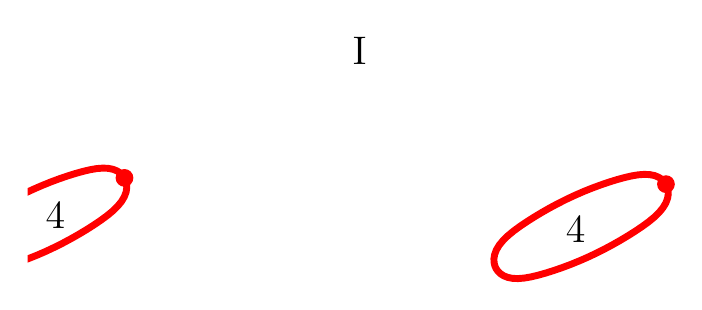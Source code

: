 \begin{tikzpicture}[scale=1]

\begin{axis}[
  xmin = -10,
  xmax = 2,
  ymin = -2.45,
  ymax = 2.45,
  scale only axis,
  axis equal image,
  hide axis,
  title = {\Large{I}}
  ]


\addplot [mark=none,red,line width=2.5] table{
-8.251e+00 8.709e-01
-8.284e+00 9.175e-01
-8.328e+00 9.6e-01
-8.385e+00 9.973e-01
-8.458e+00 1.026e+00
-8.545e+00 1.044e+00
-8.645e+00 1.048e+00
-8.756e+00 1.039e+00
-8.877e+00 1.018e+00
-9.005e+00 9.875e-01
-9.141e+00 9.494e-01
-9.284e+00 9.046e-01
-9.432e+00 8.538e-01
-9.584e+00 7.972e-01
-9.738e+00 7.349e-01
-9.893e+00 6.674e-01
-1.005e+01 5.95e-01
-1.02e+01 5.184e-01
-1.035e+01 4.386e-01
-1.049e+01 3.566e-01
-1.063e+01 2.734e-01
-1.077e+01 1.898e-01
-1.089e+01 1.063e-01
-1.1e+01 2.295e-02
-1.111e+01 -6.09e-02
-1.119e+01 -1.458e-01
-1.126e+01 -2.32e-01
-1.131e+01 -3.18e-01
-1.135e+01 -4.013e-01
-1.136e+01 -4.785e-01
-1.136e+01 -5.471e-01
-1.134e+01 -6.065e-01
-1.132e+01 -6.583e-01
-1.129e+01 -7.048e-01
-1.124e+01 -7.471e-01
-1.118e+01 -7.842e-01
-1.111e+01 -8.132e-01
-1.102e+01 -8.307e-01
-1.092e+01 -8.349e-01
-1.081e+01 -8.26e-01
-1.069e+01 -8.055e-01
-1.056e+01 -7.756e-01
-1.043e+01 -7.38e-01
-1.028e+01 -6.936e-01
-1.014e+01 -6.431e-01
-9.984e+00 -5.868e-01
-9.829e+00 -5.247e-01
-9.674e+00 -4.572e-01
-9.52e+00 -3.849e-01
-9.367e+00 -3.082e-01
-9.218e+00 -2.283e-01
-9.073e+00 -1.46e-01
-8.934e+00 -6.252e-02
-8.803e+00 2.138e-02
-8.679e+00 1.052e-01
-8.565e+00 1.888e-01
-8.463e+00 2.73e-01
-8.376e+00 3.581e-01
-8.305e+00 4.444e-01
-8.254e+00 5.305e-01
-8.222e+00 6.138e-01
-8.21e+00 6.91e-01
-8.213e+00 7.596e-01
-8.227e+00 8.19e-01
-8.251e+00 8.709e-01
};

\addplot [mark=none,red,line width=2.5] table{
1.532e+00 7.583e-01
1.499e+00 8.048e-01
1.455e+00 8.471e-01
1.397e+00 8.842e-01
1.325e+00 9.132e-01
1.237e+00 9.307e-01
1.137e+00 9.349e-01
1.026e+00 9.26e-01
9.057e-01 9.055e-01
7.77e-01 8.756e-01
6.408e-01 8.38e-01
4.981e-01 7.936e-01
3.501e-01 7.431e-01
1.982e-01 6.868e-01
4.387e-02 6.247e-01
-1.114e-01 5.572e-01
-2.66e-01 4.849e-01
-4.185e-01 4.082e-01
-5.677e-01 3.283e-01
-7.123e-01 2.46e-01
-8.511e-01 1.625e-01
-9.831e-01 7.862e-02
-1.107e+00 -5.153e-03
-1.221e+00 -8.884e-02
-1.323e+00 -1.73e-01
-1.41e+00 -2.581e-01
-1.481e+00 -3.444e-01
-1.532e+00 -4.305e-01
-1.563e+00 -5.138e-01
-1.576e+00 -5.91e-01
-1.573e+00 -6.596e-01
-1.559e+00 -7.19e-01
-1.535e+00 -7.709e-01
-1.502e+00 -8.175e-01
-1.458e+00 -8.6e-01
-1.4e+00 -8.973e-01
-1.328e+00 -9.263e-01
-1.24e+00 -9.439e-01
-1.14e+00 -9.48e-01
-1.029e+00 -9.388e-01
-9.089e-01 -9.179e-01
-7.803e-01 -8.875e-01
-6.442e-01 -8.494e-01
-5.016e-01 -8.046e-01
-3.538e-01 -7.538e-01
-2.019e-01 -6.972e-01
-4.768e-02 -6.349e-01
1.075e-01 -5.674e-01
2.621e-01 -4.95e-01
4.147e-01 -4.184e-01
5.64e-01 -3.386e-01
7.087e-01 -2.566e-01
8.477e-01 -1.734e-01
9.798e-01 -8.978e-02
1.104e+00 -6.331e-03
1.218e+00 7.705e-02
1.32e+00 1.609e-01
1.408e+00 2.458e-01
1.478e+00 3.32e-01
1.53e+00 4.18e-01
1.561e+00 5.013e-01
1.574e+00 5.785e-01
1.571e+00 6.471e-01
1.556e+00 7.065e-01
1.532e+00 7.583e-01
};

\addplot [only marks,mark=*,red,mark size = 3pt] table{
-8.251e+00 8.709e-01
1.532e+00 7.583e-01
};

\node [below] at (axis cs:  -0.1,  0.35) {\Large{4}};
\node [below] at (axis cs:  -9.5,  0.6) {\Large{4}};

\end{axis}


\end{tikzpicture}



